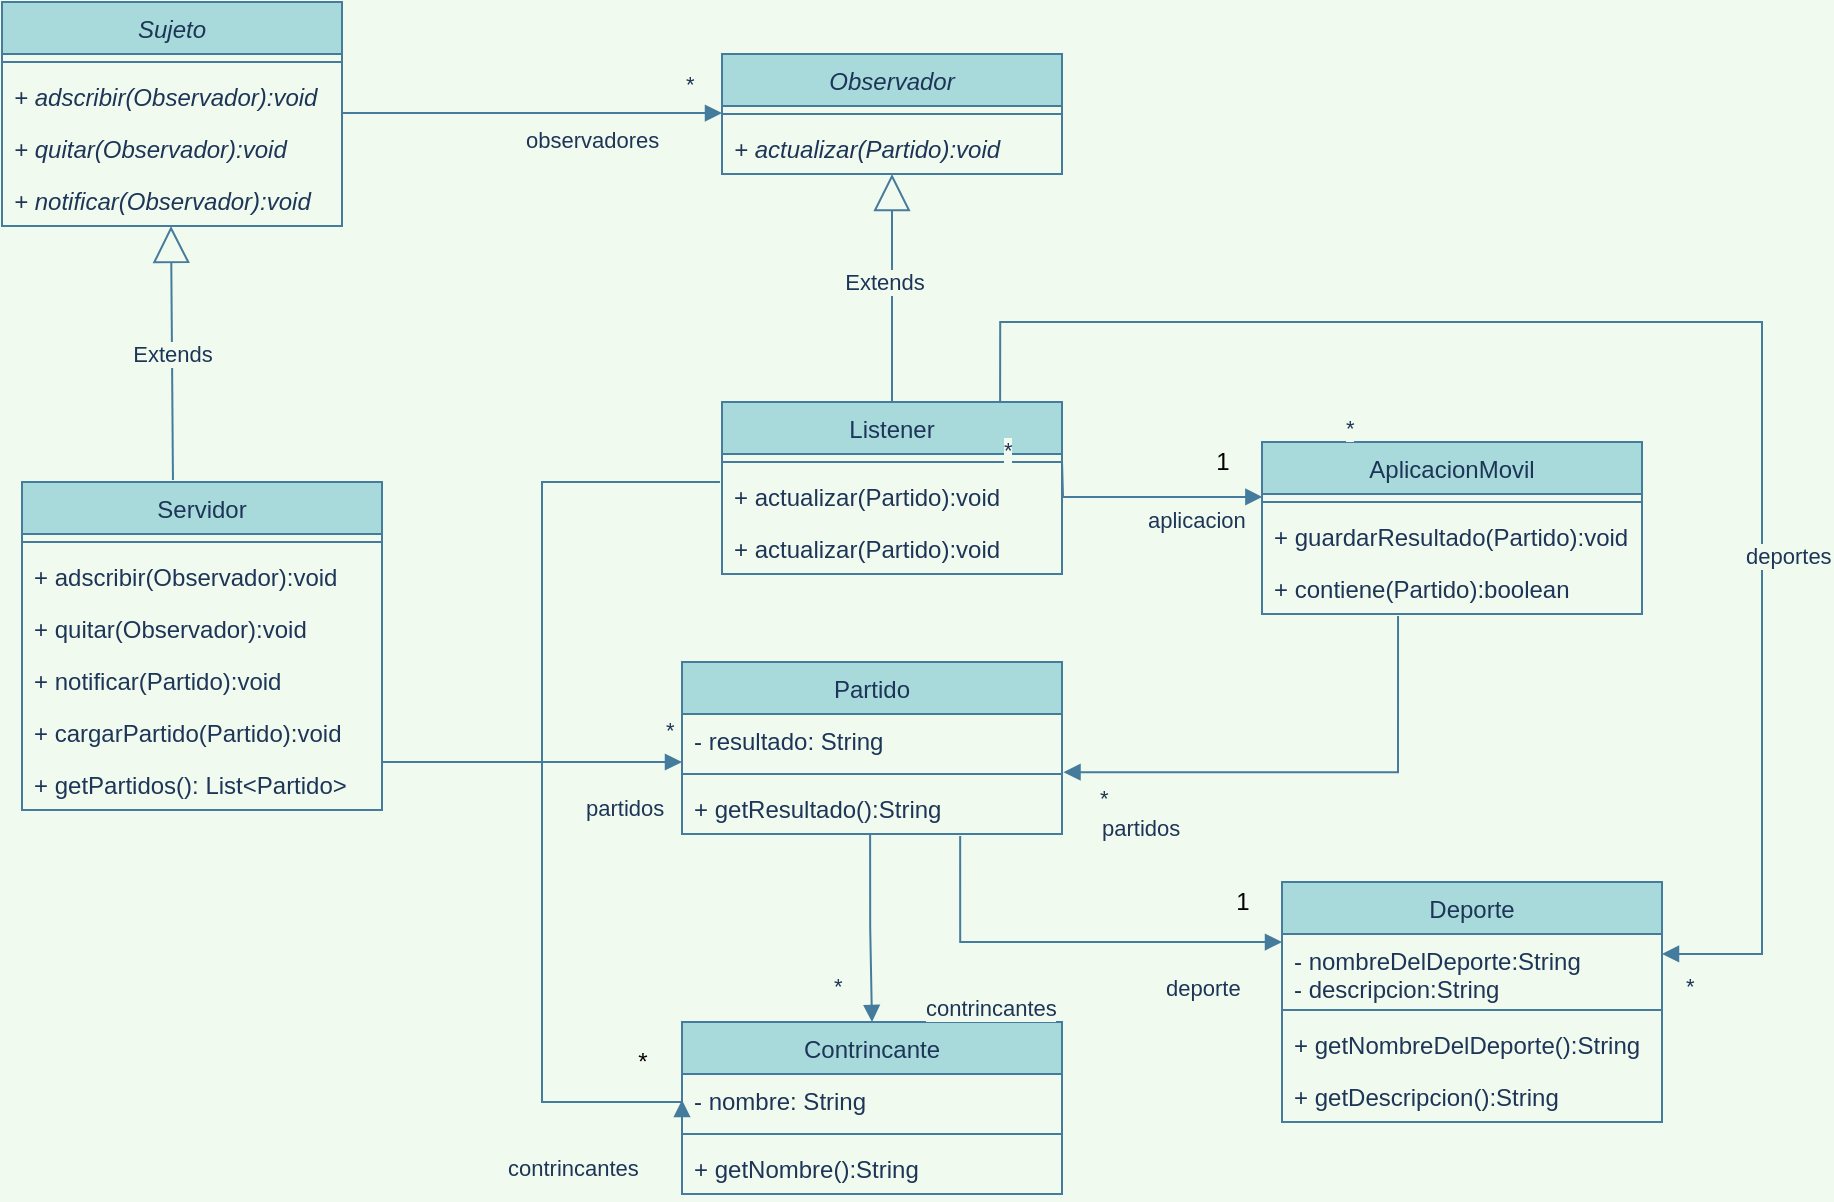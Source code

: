 <mxfile version="20.5.3" type="github">
  <diagram id="C5RBs43oDa-KdzZeNtuy" name="Page-1">
    <mxGraphModel dx="868" dy="450" grid="1" gridSize="10" guides="1" tooltips="1" connect="1" arrows="1" fold="1" page="1" pageScale="1" pageWidth="827" pageHeight="1169" background="#F1FAEE" math="0" shadow="0">
      <root>
        <mxCell id="WIyWlLk6GJQsqaUBKTNV-0" />
        <mxCell id="WIyWlLk6GJQsqaUBKTNV-1" parent="WIyWlLk6GJQsqaUBKTNV-0" />
        <mxCell id="RXxKlYy9xlQZOE6IPquv-0" value="Sujeto" style="swimlane;fontStyle=2;align=center;verticalAlign=top;childLayout=stackLayout;horizontal=1;startSize=26;horizontalStack=0;resizeParent=1;resizeParentMax=0;resizeLast=0;collapsible=1;marginBottom=0;fillColor=#A8DADC;strokeColor=#457B9D;fontColor=#1D3557;" parent="WIyWlLk6GJQsqaUBKTNV-1" vertex="1">
          <mxGeometry x="40" y="40" width="170" height="112" as="geometry" />
        </mxCell>
        <mxCell id="RXxKlYy9xlQZOE6IPquv-1" value="" style="line;strokeWidth=1;fillColor=none;align=left;verticalAlign=middle;spacingTop=-1;spacingLeft=3;spacingRight=3;rotatable=0;labelPosition=right;points=[];portConstraint=eastwest;strokeColor=#457B9D;labelBackgroundColor=#F1FAEE;fontColor=#1D3557;" parent="RXxKlYy9xlQZOE6IPquv-0" vertex="1">
          <mxGeometry y="26" width="170" height="8" as="geometry" />
        </mxCell>
        <mxCell id="RXxKlYy9xlQZOE6IPquv-2" value="+ adscribir(Observador):void" style="text;strokeColor=none;fillColor=none;align=left;verticalAlign=top;spacingLeft=4;spacingRight=4;overflow=hidden;rotatable=0;points=[[0,0.5],[1,0.5]];portConstraint=eastwest;fontStyle=2;fontColor=#1D3557;" parent="RXxKlYy9xlQZOE6IPquv-0" vertex="1">
          <mxGeometry y="34" width="170" height="26" as="geometry" />
        </mxCell>
        <mxCell id="RXxKlYy9xlQZOE6IPquv-3" value="+ quitar(Observador):void" style="text;strokeColor=none;fillColor=none;align=left;verticalAlign=top;spacingLeft=4;spacingRight=4;overflow=hidden;rotatable=0;points=[[0,0.5],[1,0.5]];portConstraint=eastwest;fontStyle=2;fontColor=#1D3557;" parent="RXxKlYy9xlQZOE6IPquv-0" vertex="1">
          <mxGeometry y="60" width="170" height="26" as="geometry" />
        </mxCell>
        <mxCell id="RXxKlYy9xlQZOE6IPquv-4" value="+ notificar(Observador):void" style="text;strokeColor=none;fillColor=none;align=left;verticalAlign=top;spacingLeft=4;spacingRight=4;overflow=hidden;rotatable=0;points=[[0,0.5],[1,0.5]];portConstraint=eastwest;fontStyle=2;fontColor=#1D3557;" parent="RXxKlYy9xlQZOE6IPquv-0" vertex="1">
          <mxGeometry y="86" width="170" height="26" as="geometry" />
        </mxCell>
        <mxCell id="RXxKlYy9xlQZOE6IPquv-5" value="Servidor" style="swimlane;fontStyle=0;align=center;verticalAlign=top;childLayout=stackLayout;horizontal=1;startSize=26;horizontalStack=0;resizeParent=1;resizeParentMax=0;resizeLast=0;collapsible=1;marginBottom=0;fillColor=#A8DADC;strokeColor=#457B9D;fontColor=#1D3557;" parent="WIyWlLk6GJQsqaUBKTNV-1" vertex="1">
          <mxGeometry x="50" y="280" width="180" height="164" as="geometry" />
        </mxCell>
        <mxCell id="RXxKlYy9xlQZOE6IPquv-6" value="" style="line;strokeWidth=1;fillColor=none;align=left;verticalAlign=middle;spacingTop=-1;spacingLeft=3;spacingRight=3;rotatable=0;labelPosition=right;points=[];portConstraint=eastwest;strokeColor=#457B9D;labelBackgroundColor=#F1FAEE;fontColor=#1D3557;" parent="RXxKlYy9xlQZOE6IPquv-5" vertex="1">
          <mxGeometry y="26" width="180" height="8" as="geometry" />
        </mxCell>
        <mxCell id="RXxKlYy9xlQZOE6IPquv-7" value="+ adscribir(Observador):void" style="text;strokeColor=none;fillColor=none;align=left;verticalAlign=top;spacingLeft=4;spacingRight=4;overflow=hidden;rotatable=0;points=[[0,0.5],[1,0.5]];portConstraint=eastwest;fontColor=#1D3557;" parent="RXxKlYy9xlQZOE6IPquv-5" vertex="1">
          <mxGeometry y="34" width="180" height="26" as="geometry" />
        </mxCell>
        <mxCell id="RXxKlYy9xlQZOE6IPquv-8" value="+ quitar(Observador):void" style="text;strokeColor=none;fillColor=none;align=left;verticalAlign=top;spacingLeft=4;spacingRight=4;overflow=hidden;rotatable=0;points=[[0,0.5],[1,0.5]];portConstraint=eastwest;fontColor=#1D3557;" parent="RXxKlYy9xlQZOE6IPquv-5" vertex="1">
          <mxGeometry y="60" width="180" height="26" as="geometry" />
        </mxCell>
        <mxCell id="RXxKlYy9xlQZOE6IPquv-9" value="+ notificar(Partido):void" style="text;strokeColor=none;fillColor=none;align=left;verticalAlign=top;spacingLeft=4;spacingRight=4;overflow=hidden;rotatable=0;points=[[0,0.5],[1,0.5]];portConstraint=eastwest;fontColor=#1D3557;" parent="RXxKlYy9xlQZOE6IPquv-5" vertex="1">
          <mxGeometry y="86" width="180" height="26" as="geometry" />
        </mxCell>
        <mxCell id="RXxKlYy9xlQZOE6IPquv-10" value="+ cargarPartido(Partido):void" style="text;strokeColor=none;fillColor=none;align=left;verticalAlign=top;spacingLeft=4;spacingRight=4;overflow=hidden;rotatable=0;points=[[0,0.5],[1,0.5]];portConstraint=eastwest;fontColor=#1D3557;" parent="RXxKlYy9xlQZOE6IPquv-5" vertex="1">
          <mxGeometry y="112" width="180" height="26" as="geometry" />
        </mxCell>
        <mxCell id="RXxKlYy9xlQZOE6IPquv-11" value="+ getPartidos(): List&lt;Partido&gt;" style="text;strokeColor=none;fillColor=none;align=left;verticalAlign=top;spacingLeft=4;spacingRight=4;overflow=hidden;rotatable=0;points=[[0,0.5],[1,0.5]];portConstraint=eastwest;fontColor=#1D3557;" parent="RXxKlYy9xlQZOE6IPquv-5" vertex="1">
          <mxGeometry y="138" width="180" height="26" as="geometry" />
        </mxCell>
        <mxCell id="RXxKlYy9xlQZOE6IPquv-12" value="Observador" style="swimlane;fontStyle=2;align=center;verticalAlign=top;childLayout=stackLayout;horizontal=1;startSize=26;horizontalStack=0;resizeParent=1;resizeParentMax=0;resizeLast=0;collapsible=1;marginBottom=0;fillColor=#A8DADC;strokeColor=#457B9D;fontColor=#1D3557;" parent="WIyWlLk6GJQsqaUBKTNV-1" vertex="1">
          <mxGeometry x="400" y="66" width="170" height="60" as="geometry" />
        </mxCell>
        <mxCell id="RXxKlYy9xlQZOE6IPquv-13" value="" style="line;strokeWidth=1;fillColor=none;align=left;verticalAlign=middle;spacingTop=-1;spacingLeft=3;spacingRight=3;rotatable=0;labelPosition=right;points=[];portConstraint=eastwest;strokeColor=#457B9D;labelBackgroundColor=#F1FAEE;fontColor=#1D3557;" parent="RXxKlYy9xlQZOE6IPquv-12" vertex="1">
          <mxGeometry y="26" width="170" height="8" as="geometry" />
        </mxCell>
        <mxCell id="RXxKlYy9xlQZOE6IPquv-14" value="+ actualizar(Partido):void" style="text;strokeColor=none;fillColor=none;align=left;verticalAlign=top;spacingLeft=4;spacingRight=4;overflow=hidden;rotatable=0;points=[[0,0.5],[1,0.5]];portConstraint=eastwest;fontStyle=2;fontColor=#1D3557;" parent="RXxKlYy9xlQZOE6IPquv-12" vertex="1">
          <mxGeometry y="34" width="170" height="26" as="geometry" />
        </mxCell>
        <mxCell id="RXxKlYy9xlQZOE6IPquv-15" value="observadores" style="endArrow=block;endFill=1;html=1;edgeStyle=orthogonalEdgeStyle;align=left;verticalAlign=top;rounded=0;entryX=0;entryY=0.231;entryDx=0;entryDy=0;entryPerimeter=0;labelBackgroundColor=#F1FAEE;strokeColor=#457B9D;fontColor=#1D3557;" parent="WIyWlLk6GJQsqaUBKTNV-1" edge="1">
          <mxGeometry x="-0.053" relative="1" as="geometry">
            <mxPoint x="210" y="95.5" as="sourcePoint" />
            <mxPoint x="400" y="95.506" as="targetPoint" />
            <mxPoint as="offset" />
          </mxGeometry>
        </mxCell>
        <mxCell id="RXxKlYy9xlQZOE6IPquv-16" value="*" style="edgeLabel;resizable=0;html=1;align=left;verticalAlign=bottom;labelBackgroundColor=#F1FAEE;fontColor=#1D3557;" parent="RXxKlYy9xlQZOE6IPquv-15" connectable="0" vertex="1">
          <mxGeometry x="-1" relative="1" as="geometry">
            <mxPoint x="170" y="-6" as="offset" />
          </mxGeometry>
        </mxCell>
        <mxCell id="RXxKlYy9xlQZOE6IPquv-17" value="Listener" style="swimlane;fontStyle=0;align=center;verticalAlign=top;childLayout=stackLayout;horizontal=1;startSize=26;horizontalStack=0;resizeParent=1;resizeParentMax=0;resizeLast=0;collapsible=1;marginBottom=0;fillColor=#A8DADC;strokeColor=#457B9D;fontColor=#1D3557;" parent="WIyWlLk6GJQsqaUBKTNV-1" vertex="1">
          <mxGeometry x="400" y="240" width="170" height="86" as="geometry" />
        </mxCell>
        <mxCell id="RXxKlYy9xlQZOE6IPquv-18" value="" style="line;strokeWidth=1;fillColor=none;align=left;verticalAlign=middle;spacingTop=-1;spacingLeft=3;spacingRight=3;rotatable=0;labelPosition=right;points=[];portConstraint=eastwest;strokeColor=#457B9D;labelBackgroundColor=#F1FAEE;fontColor=#1D3557;" parent="RXxKlYy9xlQZOE6IPquv-17" vertex="1">
          <mxGeometry y="26" width="170" height="8" as="geometry" />
        </mxCell>
        <mxCell id="RXxKlYy9xlQZOE6IPquv-19" value="+ actualizar(Partido):void" style="text;strokeColor=none;fillColor=none;align=left;verticalAlign=top;spacingLeft=4;spacingRight=4;overflow=hidden;rotatable=0;points=[[0,0.5],[1,0.5]];portConstraint=eastwest;fontColor=#1D3557;" parent="RXxKlYy9xlQZOE6IPquv-17" vertex="1">
          <mxGeometry y="34" width="170" height="26" as="geometry" />
        </mxCell>
        <mxCell id="ujzy2JP959z8HLIk_pfw-0" value="+ actualizar(Partido):void" style="text;strokeColor=none;fillColor=none;align=left;verticalAlign=top;spacingLeft=4;spacingRight=4;overflow=hidden;rotatable=0;points=[[0,0.5],[1,0.5]];portConstraint=eastwest;fontColor=#1D3557;" vertex="1" parent="RXxKlYy9xlQZOE6IPquv-17">
          <mxGeometry y="60" width="170" height="26" as="geometry" />
        </mxCell>
        <mxCell id="RXxKlYy9xlQZOE6IPquv-20" value="Extends" style="endArrow=block;endSize=16;endFill=0;html=1;rounded=0;exitX=0.441;exitY=0;exitDx=0;exitDy=0;exitPerimeter=0;entryX=0.494;entryY=1.038;entryDx=0;entryDy=0;entryPerimeter=0;labelBackgroundColor=#F1FAEE;strokeColor=#457B9D;fontColor=#1D3557;" parent="WIyWlLk6GJQsqaUBKTNV-1" edge="1">
          <mxGeometry width="160" relative="1" as="geometry">
            <mxPoint x="125.49" y="279.01" as="sourcePoint" />
            <mxPoint x="124.5" y="151.998" as="targetPoint" />
          </mxGeometry>
        </mxCell>
        <mxCell id="RXxKlYy9xlQZOE6IPquv-22" value="Extends" style="endArrow=block;endSize=16;endFill=0;html=1;rounded=0;exitX=0.5;exitY=0;exitDx=0;exitDy=0;entryX=0.5;entryY=1;entryDx=0;entryDy=0;entryPerimeter=0;labelBackgroundColor=#F1FAEE;strokeColor=#457B9D;fontColor=#1D3557;" parent="WIyWlLk6GJQsqaUBKTNV-1" source="RXxKlYy9xlQZOE6IPquv-17" target="RXxKlYy9xlQZOE6IPquv-14" edge="1">
          <mxGeometry x="0.061" y="4" width="160" relative="1" as="geometry">
            <mxPoint x="414" y="170" as="sourcePoint" />
            <mxPoint x="574" y="170" as="targetPoint" />
            <mxPoint as="offset" />
          </mxGeometry>
        </mxCell>
        <mxCell id="RXxKlYy9xlQZOE6IPquv-23" value="Partido" style="swimlane;fontStyle=0;align=center;verticalAlign=top;childLayout=stackLayout;horizontal=1;startSize=26;horizontalStack=0;resizeParent=1;resizeParentMax=0;resizeLast=0;collapsible=1;marginBottom=0;fillColor=#A8DADC;strokeColor=#457B9D;fontColor=#1D3557;" parent="WIyWlLk6GJQsqaUBKTNV-1" vertex="1">
          <mxGeometry x="380" y="370" width="190" height="86" as="geometry" />
        </mxCell>
        <mxCell id="RXxKlYy9xlQZOE6IPquv-24" value="- resultado: String&#xa;" style="text;strokeColor=none;fillColor=none;align=left;verticalAlign=top;spacingLeft=4;spacingRight=4;overflow=hidden;rotatable=0;points=[[0,0.5],[1,0.5]];portConstraint=eastwest;fontColor=#1D3557;" parent="RXxKlYy9xlQZOE6IPquv-23" vertex="1">
          <mxGeometry y="26" width="190" height="26" as="geometry" />
        </mxCell>
        <mxCell id="RXxKlYy9xlQZOE6IPquv-25" value="" style="line;strokeWidth=1;fillColor=none;align=left;verticalAlign=middle;spacingTop=-1;spacingLeft=3;spacingRight=3;rotatable=0;labelPosition=right;points=[];portConstraint=eastwest;strokeColor=#457B9D;labelBackgroundColor=#F1FAEE;fontColor=#1D3557;" parent="RXxKlYy9xlQZOE6IPquv-23" vertex="1">
          <mxGeometry y="52" width="190" height="8" as="geometry" />
        </mxCell>
        <mxCell id="RXxKlYy9xlQZOE6IPquv-26" value="+ getResultado():String" style="text;strokeColor=none;fillColor=none;align=left;verticalAlign=top;spacingLeft=4;spacingRight=4;overflow=hidden;rotatable=0;points=[[0,0.5],[1,0.5]];portConstraint=eastwest;fontColor=#1D3557;" parent="RXxKlYy9xlQZOE6IPquv-23" vertex="1">
          <mxGeometry y="60" width="190" height="26" as="geometry" />
        </mxCell>
        <mxCell id="RXxKlYy9xlQZOE6IPquv-27" value="partidos" style="endArrow=block;endFill=1;html=1;edgeStyle=orthogonalEdgeStyle;align=left;verticalAlign=top;rounded=0;labelBackgroundColor=#F1FAEE;strokeColor=#457B9D;fontColor=#1D3557;" parent="WIyWlLk6GJQsqaUBKTNV-1" edge="1">
          <mxGeometry x="0.333" y="-10" relative="1" as="geometry">
            <mxPoint x="230" y="420" as="sourcePoint" />
            <mxPoint x="380" y="420" as="targetPoint" />
            <mxPoint as="offset" />
          </mxGeometry>
        </mxCell>
        <mxCell id="RXxKlYy9xlQZOE6IPquv-28" value="*" style="edgeLabel;resizable=0;html=1;align=left;verticalAlign=bottom;labelBackgroundColor=#F1FAEE;fontColor=#1D3557;" parent="RXxKlYy9xlQZOE6IPquv-27" connectable="0" vertex="1">
          <mxGeometry x="-1" relative="1" as="geometry">
            <mxPoint x="140" y="-8" as="offset" />
          </mxGeometry>
        </mxCell>
        <mxCell id="RXxKlYy9xlQZOE6IPquv-29" value="partidos" style="endArrow=block;endFill=1;html=1;edgeStyle=orthogonalEdgeStyle;align=left;verticalAlign=top;rounded=0;entryX=1.004;entryY=-0.188;entryDx=0;entryDy=0;labelBackgroundColor=#F1FAEE;strokeColor=#457B9D;fontColor=#1D3557;entryPerimeter=0;exitX=0.358;exitY=1.038;exitDx=0;exitDy=0;exitPerimeter=0;" parent="WIyWlLk6GJQsqaUBKTNV-1" source="ujzy2JP959z8HLIk_pfw-1" target="RXxKlYy9xlQZOE6IPquv-26" edge="1">
          <mxGeometry x="0.858" y="15" relative="1" as="geometry">
            <mxPoint x="730" y="300" as="sourcePoint" />
            <mxPoint x="730" y="370" as="targetPoint" />
            <mxPoint as="offset" />
            <Array as="points">
              <mxPoint x="738" y="425" />
            </Array>
          </mxGeometry>
        </mxCell>
        <mxCell id="RXxKlYy9xlQZOE6IPquv-30" value="*" style="edgeLabel;resizable=0;html=1;align=left;verticalAlign=bottom;labelBackgroundColor=#F1FAEE;fontColor=#1D3557;" parent="RXxKlYy9xlQZOE6IPquv-29" connectable="0" vertex="1">
          <mxGeometry x="-1" relative="1" as="geometry">
            <mxPoint x="-151" y="100" as="offset" />
          </mxGeometry>
        </mxCell>
        <mxCell id="ZSr3imNyvBBpGNcK1sHk-4" value="Contrincante" style="swimlane;fontStyle=0;align=center;verticalAlign=top;childLayout=stackLayout;horizontal=1;startSize=26;horizontalStack=0;resizeParent=1;resizeParentMax=0;resizeLast=0;collapsible=1;marginBottom=0;fillColor=#A8DADC;strokeColor=#457B9D;fontColor=#1D3557;" parent="WIyWlLk6GJQsqaUBKTNV-1" vertex="1">
          <mxGeometry x="380" y="550" width="190" height="86" as="geometry" />
        </mxCell>
        <mxCell id="ZSr3imNyvBBpGNcK1sHk-5" value="- nombre: String" style="text;strokeColor=none;fillColor=none;align=left;verticalAlign=top;spacingLeft=4;spacingRight=4;overflow=hidden;rotatable=0;points=[[0,0.5],[1,0.5]];portConstraint=eastwest;fontColor=#1D3557;" parent="ZSr3imNyvBBpGNcK1sHk-4" vertex="1">
          <mxGeometry y="26" width="190" height="26" as="geometry" />
        </mxCell>
        <mxCell id="ZSr3imNyvBBpGNcK1sHk-6" value="" style="line;strokeWidth=1;fillColor=none;align=left;verticalAlign=middle;spacingTop=-1;spacingLeft=3;spacingRight=3;rotatable=0;labelPosition=right;points=[];portConstraint=eastwest;strokeColor=#457B9D;labelBackgroundColor=#F1FAEE;fontColor=#1D3557;" parent="ZSr3imNyvBBpGNcK1sHk-4" vertex="1">
          <mxGeometry y="52" width="190" height="8" as="geometry" />
        </mxCell>
        <mxCell id="ZSr3imNyvBBpGNcK1sHk-7" value="+ getNombre():String" style="text;strokeColor=none;fillColor=none;align=left;verticalAlign=top;spacingLeft=4;spacingRight=4;overflow=hidden;rotatable=0;points=[[0,0.5],[1,0.5]];portConstraint=eastwest;fontColor=#1D3557;" parent="ZSr3imNyvBBpGNcK1sHk-4" vertex="1">
          <mxGeometry y="60" width="190" height="26" as="geometry" />
        </mxCell>
        <mxCell id="ZSr3imNyvBBpGNcK1sHk-8" value="contrincantes" style="endArrow=block;endFill=1;html=1;edgeStyle=orthogonalEdgeStyle;align=left;verticalAlign=top;rounded=0;entryX=0.5;entryY=0;entryDx=0;entryDy=0;labelBackgroundColor=#F1FAEE;strokeColor=#457B9D;fontColor=#1D3557;exitX=0.495;exitY=1;exitDx=0;exitDy=0;exitPerimeter=0;" parent="WIyWlLk6GJQsqaUBKTNV-1" source="RXxKlYy9xlQZOE6IPquv-26" target="ZSr3imNyvBBpGNcK1sHk-4" edge="1">
          <mxGeometry x="0.579" y="25" relative="1" as="geometry">
            <mxPoint x="474.5" y="470" as="sourcePoint" />
            <mxPoint x="474.5" y="540" as="targetPoint" />
            <mxPoint as="offset" />
            <Array as="points" />
          </mxGeometry>
        </mxCell>
        <mxCell id="ZSr3imNyvBBpGNcK1sHk-9" value="*" style="edgeLabel;resizable=0;html=1;align=left;verticalAlign=bottom;labelBackgroundColor=#F1FAEE;fontColor=#1D3557;" parent="ZSr3imNyvBBpGNcK1sHk-8" connectable="0" vertex="1">
          <mxGeometry x="-1" relative="1" as="geometry">
            <mxPoint x="-20" y="84" as="offset" />
          </mxGeometry>
        </mxCell>
        <mxCell id="ZSr3imNyvBBpGNcK1sHk-14" value="AplicacionMovil" style="swimlane;fontStyle=0;align=center;verticalAlign=top;childLayout=stackLayout;horizontal=1;startSize=26;horizontalStack=0;resizeParent=1;resizeParentMax=0;resizeLast=0;collapsible=1;marginBottom=0;fillColor=#A8DADC;strokeColor=#457B9D;fontColor=#1D3557;" parent="WIyWlLk6GJQsqaUBKTNV-1" vertex="1">
          <mxGeometry x="670" y="260" width="190" height="86" as="geometry" />
        </mxCell>
        <mxCell id="ZSr3imNyvBBpGNcK1sHk-15" value="" style="line;strokeWidth=1;fillColor=none;align=left;verticalAlign=middle;spacingTop=-1;spacingLeft=3;spacingRight=3;rotatable=0;labelPosition=right;points=[];portConstraint=eastwest;strokeColor=#457B9D;labelBackgroundColor=#F1FAEE;fontColor=#1D3557;" parent="ZSr3imNyvBBpGNcK1sHk-14" vertex="1">
          <mxGeometry y="26" width="190" height="8" as="geometry" />
        </mxCell>
        <mxCell id="ZSr3imNyvBBpGNcK1sHk-16" value="+ guardarResultado(Partido):void" style="text;strokeColor=none;fillColor=none;align=left;verticalAlign=top;spacingLeft=4;spacingRight=4;overflow=hidden;rotatable=0;points=[[0,0.5],[1,0.5]];portConstraint=eastwest;fontColor=#1D3557;" parent="ZSr3imNyvBBpGNcK1sHk-14" vertex="1">
          <mxGeometry y="34" width="190" height="26" as="geometry" />
        </mxCell>
        <mxCell id="ujzy2JP959z8HLIk_pfw-1" value="+ contiene(Partido):boolean" style="text;strokeColor=none;fillColor=none;align=left;verticalAlign=top;spacingLeft=4;spacingRight=4;overflow=hidden;rotatable=0;points=[[0,0.5],[1,0.5]];portConstraint=eastwest;fontColor=#1D3557;" vertex="1" parent="ZSr3imNyvBBpGNcK1sHk-14">
          <mxGeometry y="60" width="190" height="26" as="geometry" />
        </mxCell>
        <mxCell id="ZSr3imNyvBBpGNcK1sHk-17" value="aplicacion" style="endArrow=block;endFill=1;html=1;edgeStyle=orthogonalEdgeStyle;align=left;verticalAlign=top;rounded=0;labelBackgroundColor=#F1FAEE;strokeColor=#457B9D;fontColor=#1D3557;entryX=0.001;entryY=0.184;entryDx=0;entryDy=0;entryPerimeter=0;" parent="WIyWlLk6GJQsqaUBKTNV-1" target="ZSr3imNyvBBpGNcK1sHk-15" edge="1">
          <mxGeometry y="2" relative="1" as="geometry">
            <mxPoint x="570" y="269.41" as="sourcePoint" />
            <mxPoint x="630" y="269.41" as="targetPoint" />
            <mxPoint y="1" as="offset" />
          </mxGeometry>
        </mxCell>
        <mxCell id="ZSr3imNyvBBpGNcK1sHk-18" value="*" style="edgeLabel;resizable=0;html=1;align=left;verticalAlign=bottom;labelBackgroundColor=#F1FAEE;fontColor=#1D3557;" parent="ZSr3imNyvBBpGNcK1sHk-17" connectable="0" vertex="1">
          <mxGeometry x="-1" relative="1" as="geometry">
            <mxPoint x="140" y="-8" as="offset" />
          </mxGeometry>
        </mxCell>
        <mxCell id="ZSr3imNyvBBpGNcK1sHk-19" value="1" style="text;html=1;align=center;verticalAlign=middle;resizable=0;points=[];autosize=1;strokeColor=none;fillColor=none;" parent="WIyWlLk6GJQsqaUBKTNV-1" vertex="1">
          <mxGeometry x="635" y="255" width="30" height="30" as="geometry" />
        </mxCell>
        <mxCell id="ZSr3imNyvBBpGNcK1sHk-20" value="Deporte" style="swimlane;fontStyle=0;align=center;verticalAlign=top;childLayout=stackLayout;horizontal=1;startSize=26;horizontalStack=0;resizeParent=1;resizeParentMax=0;resizeLast=0;collapsible=1;marginBottom=0;fillColor=#A8DADC;strokeColor=#457B9D;fontColor=#1D3557;" parent="WIyWlLk6GJQsqaUBKTNV-1" vertex="1">
          <mxGeometry x="680" y="480" width="190" height="120" as="geometry" />
        </mxCell>
        <mxCell id="ZSr3imNyvBBpGNcK1sHk-21" value="- nombreDelDeporte:String&#xa;- descripcion:String&#xa;" style="text;strokeColor=none;fillColor=none;align=left;verticalAlign=top;spacingLeft=4;spacingRight=4;overflow=hidden;rotatable=0;points=[[0,0.5],[1,0.5]];portConstraint=eastwest;fontColor=#1D3557;" parent="ZSr3imNyvBBpGNcK1sHk-20" vertex="1">
          <mxGeometry y="26" width="190" height="34" as="geometry" />
        </mxCell>
        <mxCell id="ZSr3imNyvBBpGNcK1sHk-22" value="" style="line;strokeWidth=1;fillColor=none;align=left;verticalAlign=middle;spacingTop=-1;spacingLeft=3;spacingRight=3;rotatable=0;labelPosition=right;points=[];portConstraint=eastwest;strokeColor=#457B9D;labelBackgroundColor=#F1FAEE;fontColor=#1D3557;" parent="ZSr3imNyvBBpGNcK1sHk-20" vertex="1">
          <mxGeometry y="60" width="190" height="8" as="geometry" />
        </mxCell>
        <mxCell id="ZSr3imNyvBBpGNcK1sHk-23" value="+ getNombreDelDeporte():String" style="text;strokeColor=none;fillColor=none;align=left;verticalAlign=top;spacingLeft=4;spacingRight=4;overflow=hidden;rotatable=0;points=[[0,0.5],[1,0.5]];portConstraint=eastwest;fontColor=#1D3557;" parent="ZSr3imNyvBBpGNcK1sHk-20" vertex="1">
          <mxGeometry y="68" width="190" height="26" as="geometry" />
        </mxCell>
        <mxCell id="ZSr3imNyvBBpGNcK1sHk-24" value="+ getDescripcion():String" style="text;strokeColor=none;fillColor=none;align=left;verticalAlign=top;spacingLeft=4;spacingRight=4;overflow=hidden;rotatable=0;points=[[0,0.5],[1,0.5]];portConstraint=eastwest;fontColor=#1D3557;" parent="ZSr3imNyvBBpGNcK1sHk-20" vertex="1">
          <mxGeometry y="94" width="190" height="26" as="geometry" />
        </mxCell>
        <mxCell id="ZSr3imNyvBBpGNcK1sHk-27" value="deporte" style="endArrow=block;endFill=1;html=1;edgeStyle=orthogonalEdgeStyle;align=left;verticalAlign=top;rounded=0;labelBackgroundColor=#F1FAEE;strokeColor=#457B9D;fontColor=#1D3557;entryX=0;entryY=0.118;entryDx=0;entryDy=0;entryPerimeter=0;exitX=0.732;exitY=1.038;exitDx=0;exitDy=0;exitPerimeter=0;" parent="WIyWlLk6GJQsqaUBKTNV-1" source="RXxKlYy9xlQZOE6IPquv-26" target="ZSr3imNyvBBpGNcK1sHk-21" edge="1">
          <mxGeometry x="0.439" y="-10" relative="1" as="geometry">
            <mxPoint x="550" y="490.01" as="sourcePoint" />
            <mxPoint x="650.19" y="508.072" as="targetPoint" />
            <mxPoint as="offset" />
          </mxGeometry>
        </mxCell>
        <mxCell id="ZSr3imNyvBBpGNcK1sHk-29" value="1" style="text;html=1;align=center;verticalAlign=middle;resizable=0;points=[];autosize=1;strokeColor=none;fillColor=none;" parent="WIyWlLk6GJQsqaUBKTNV-1" vertex="1">
          <mxGeometry x="645" y="475" width="30" height="30" as="geometry" />
        </mxCell>
        <mxCell id="ZSr3imNyvBBpGNcK1sHk-30" value="contrincantes" style="endArrow=block;endFill=1;html=1;edgeStyle=orthogonalEdgeStyle;align=left;verticalAlign=top;rounded=0;labelBackgroundColor=#F1FAEE;strokeColor=#457B9D;fontColor=#1D3557;exitX=-0.006;exitY=0.231;exitDx=0;exitDy=0;exitPerimeter=0;entryX=0;entryY=0.5;entryDx=0;entryDy=0;" parent="WIyWlLk6GJQsqaUBKTNV-1" source="RXxKlYy9xlQZOE6IPquv-19" target="ZSr3imNyvBBpGNcK1sHk-5" edge="1">
          <mxGeometry x="0.702" y="-28" relative="1" as="geometry">
            <mxPoint x="250" y="320" as="sourcePoint" />
            <mxPoint x="340" y="590" as="targetPoint" />
            <mxPoint x="-20" y="-8" as="offset" />
            <Array as="points">
              <mxPoint x="310" y="280" />
              <mxPoint x="310" y="590" />
            </Array>
          </mxGeometry>
        </mxCell>
        <mxCell id="ZSr3imNyvBBpGNcK1sHk-31" value="*" style="edgeLabel;resizable=0;html=1;align=left;verticalAlign=bottom;labelBackgroundColor=#F1FAEE;fontColor=#1D3557;" parent="ZSr3imNyvBBpGNcK1sHk-30" connectable="0" vertex="1">
          <mxGeometry x="-1" relative="1" as="geometry">
            <mxPoint x="140" y="-8" as="offset" />
          </mxGeometry>
        </mxCell>
        <mxCell id="ZSr3imNyvBBpGNcK1sHk-32" value="*" style="text;html=1;align=center;verticalAlign=middle;resizable=0;points=[];autosize=1;strokeColor=none;fillColor=none;" parent="WIyWlLk6GJQsqaUBKTNV-1" vertex="1">
          <mxGeometry x="345" y="555" width="30" height="30" as="geometry" />
        </mxCell>
        <mxCell id="ZSr3imNyvBBpGNcK1sHk-33" value="deportes" style="endArrow=block;endFill=1;html=1;edgeStyle=orthogonalEdgeStyle;align=left;verticalAlign=top;rounded=0;labelBackgroundColor=#F1FAEE;strokeColor=#457B9D;fontColor=#1D3557;exitX=0.818;exitY=0;exitDx=0;exitDy=0;exitPerimeter=0;entryX=1;entryY=0.294;entryDx=0;entryDy=0;entryPerimeter=0;" parent="WIyWlLk6GJQsqaUBKTNV-1" source="RXxKlYy9xlQZOE6IPquv-17" target="ZSr3imNyvBBpGNcK1sHk-21" edge="1">
          <mxGeometry x="0.333" y="-10" relative="1" as="geometry">
            <mxPoint x="540" y="230" as="sourcePoint" />
            <mxPoint x="920" y="520" as="targetPoint" />
            <mxPoint as="offset" />
            <Array as="points">
              <mxPoint x="539" y="200" />
              <mxPoint x="920" y="200" />
              <mxPoint x="920" y="516" />
            </Array>
          </mxGeometry>
        </mxCell>
        <mxCell id="ZSr3imNyvBBpGNcK1sHk-34" value="*" style="edgeLabel;resizable=0;html=1;align=left;verticalAlign=bottom;labelBackgroundColor=#F1FAEE;fontColor=#1D3557;" parent="ZSr3imNyvBBpGNcK1sHk-33" connectable="0" vertex="1">
          <mxGeometry x="-1" relative="1" as="geometry">
            <mxPoint x="341" y="300" as="offset" />
          </mxGeometry>
        </mxCell>
      </root>
    </mxGraphModel>
  </diagram>
</mxfile>
